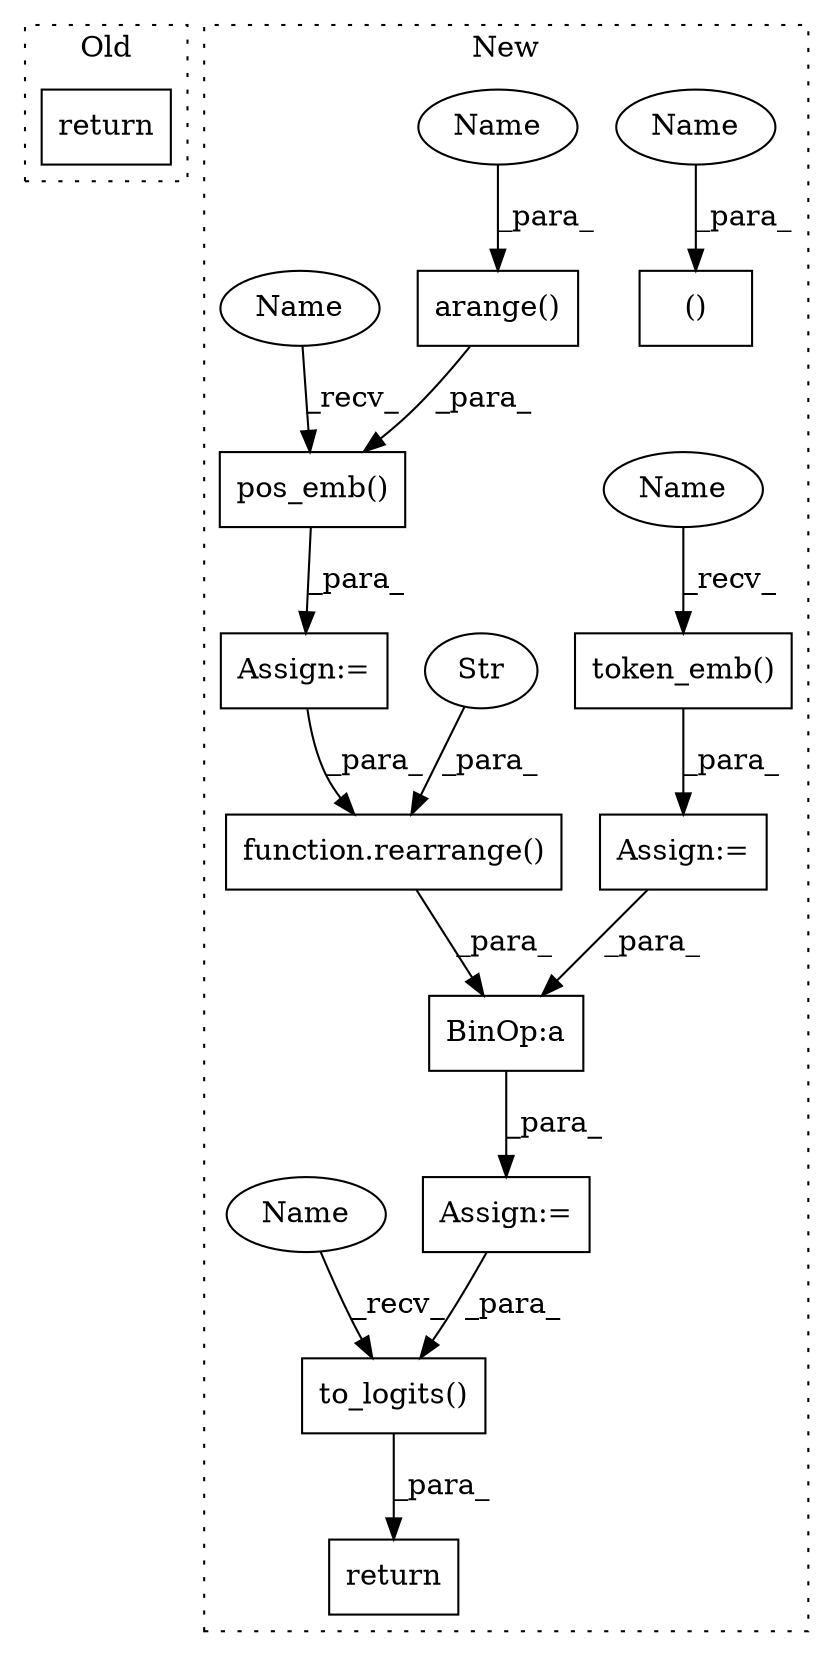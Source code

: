 digraph G {
subgraph cluster0 {
1 [label="return" a="93" s="234" l="7" shape="box"];
label = "Old";
style="dotted";
}
subgraph cluster1 {
2 [label="arange()" a="75" s="2086,2100" l="13,18" shape="box"];
3 [label="Assign:=" a="68" s="2070" l="3" shape="box"];
4 [label="Assign:=" a="68" s="2186" l="3" shape="box"];
5 [label="return" a="93" s="2286" l="7" shape="box"];
6 [label="BinOp:a" a="82" s="2194" l="3" shape="box"];
7 [label="function.rearrange()" a="75" s="2138,2171" l="10,1" shape="box"];
8 [label="Str" a="66" s="2157" l="14" shape="ellipse"];
9 [label="()" a="54" s="1664" l="8" shape="box"];
10 [label="Assign:=" a="68" s="1949" l="3" shape="box"];
11 [label="token_emb()" a="75" s="1952,1970" l="15,1" shape="box"];
12 [label="to_logits()" a="75" s="2223,2243" l="15,1" shape="box"];
13 [label="pos_emb()" a="75" s="2073,2118" l="13,1" shape="box"];
14 [label="Name" a="87" s="1663" l="1" shape="ellipse"];
15 [label="Name" a="87" s="2099" l="1" shape="ellipse"];
16 [label="Name" a="87" s="1952" l="4" shape="ellipse"];
17 [label="Name" a="87" s="2073" l="4" shape="ellipse"];
18 [label="Name" a="87" s="2223" l="4" shape="ellipse"];
label = "New";
style="dotted";
}
2 -> 13 [label="_para_"];
3 -> 7 [label="_para_"];
4 -> 12 [label="_para_"];
6 -> 4 [label="_para_"];
7 -> 6 [label="_para_"];
8 -> 7 [label="_para_"];
10 -> 6 [label="_para_"];
11 -> 10 [label="_para_"];
12 -> 5 [label="_para_"];
13 -> 3 [label="_para_"];
14 -> 9 [label="_para_"];
15 -> 2 [label="_para_"];
16 -> 11 [label="_recv_"];
17 -> 13 [label="_recv_"];
18 -> 12 [label="_recv_"];
}